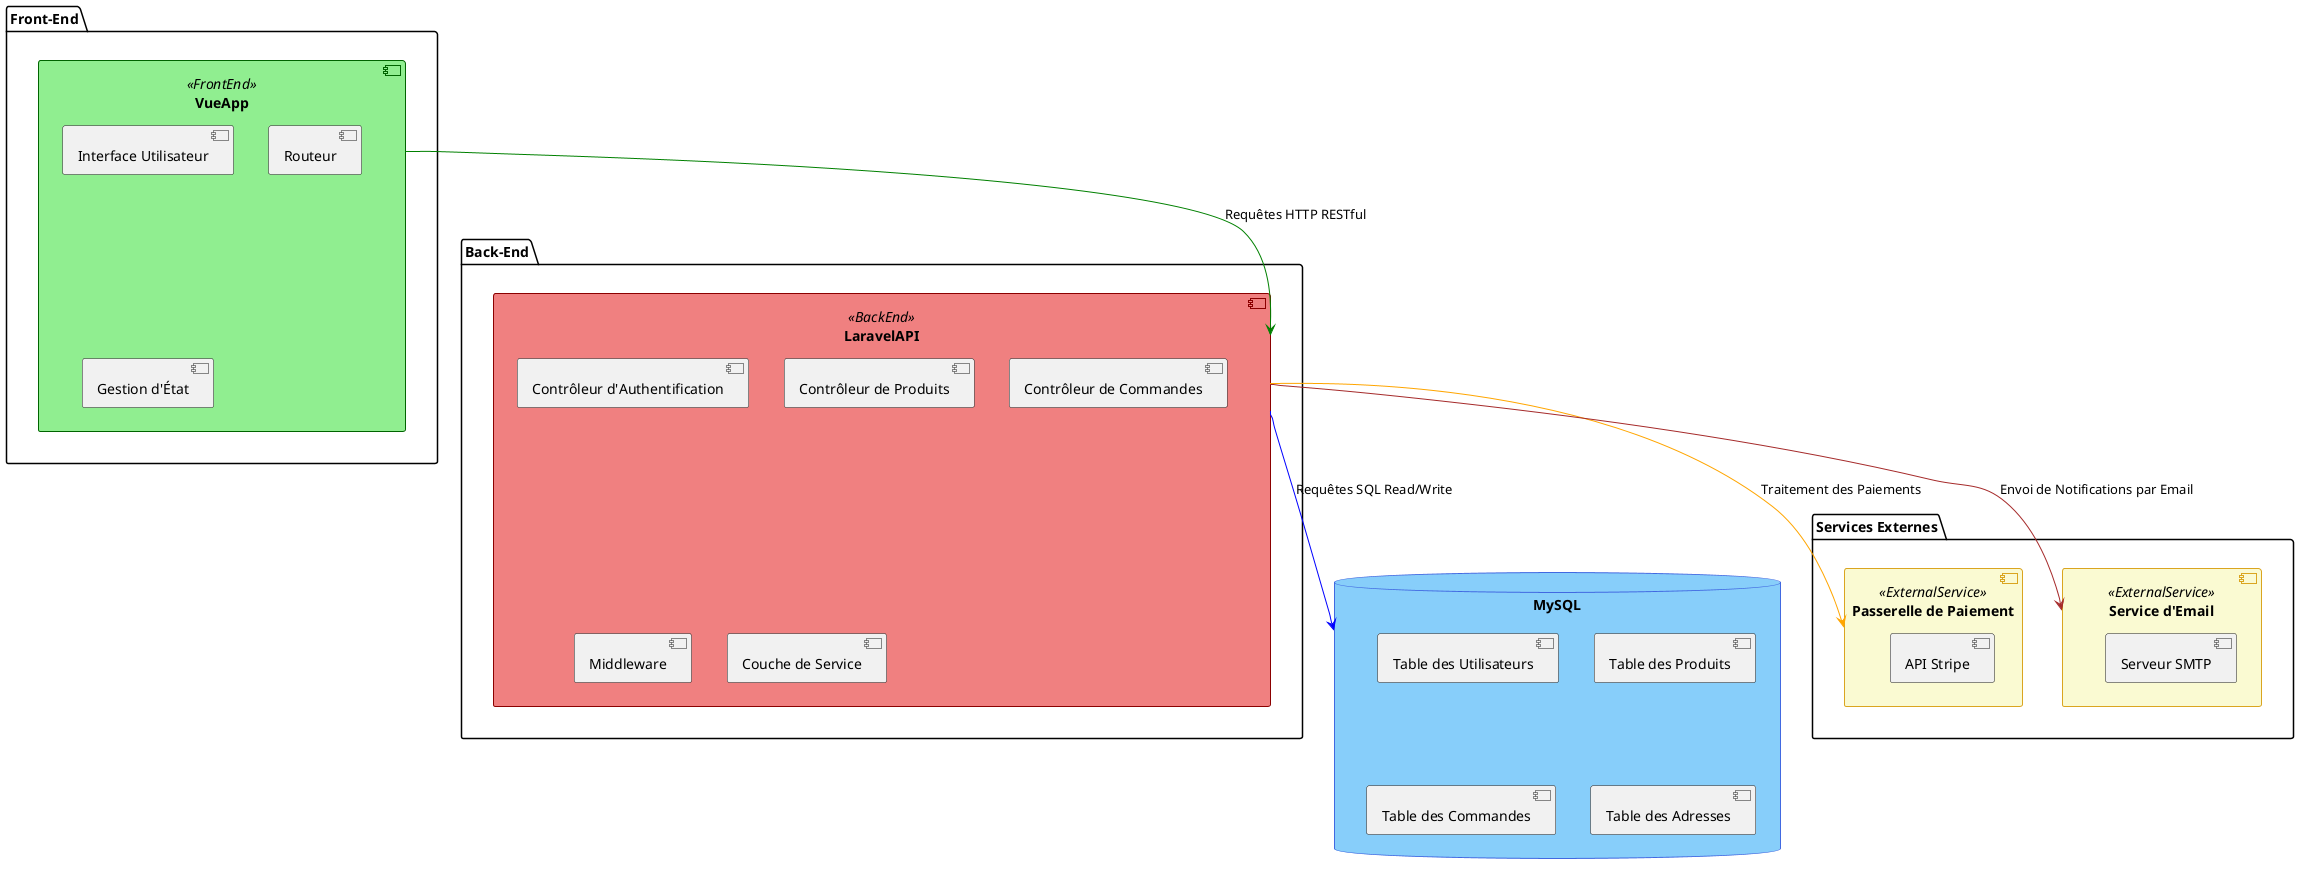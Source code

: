 @startuml

' Paramètres de style pour les composants du front-end
skinparam component {
    BackgroundColor<<FrontEnd>> LightGreen
    BorderColor<<FrontEnd>> DarkGreen
    FontColor<<FrontEnd>> Black
}

' Paramètres de style pour les composants du back-end
skinparam component {
    BackgroundColor<<BackEnd>> LightCoral
    BorderColor<<BackEnd>> DarkRed
    FontColor<<BackEnd>> Black
}

' Paramètres de style pour les bases de données
skinparam database {
    BackgroundColor LightSkyBlue
    BorderColor RoyalBlue
    FontColor Black
}

' Paramètres de style pour les services externes
skinparam component {
    BackgroundColor<<ExternalService>> LightGoldenRodYellow
    BorderColor<<ExternalService>> GoldenRod
    FontColor<<ExternalService>> Black
}

package "Front-End" {
    component VueApp <<FrontEnd>> {
        [Interface Utilisateur]
        [Routeur]
        [Gestion d'État]
    }
}

package "Back-End" {
    component LaravelAPI <<BackEnd>> {
        [Contrôleur d'Authentification]
        [Contrôleur de Produits]
        [Contrôleur de Commandes]
        [Middleware]
        [Couche de Service]
    }
}

database MySQL {
    [Table des Utilisateurs]
    [Table des Produits]
    [Table des Commandes]
    [Table des Adresses]
}

package "Services Externes" {
    component "Passerelle de Paiement" <<ExternalService>> {
        [API Stripe]
    }
    component "Service d'Email" <<ExternalService>> {
        [Serveur SMTP]
    }
}

' Connexions et interactions
VueApp -[#green]-> LaravelAPI : "Requêtes HTTP RESTful"
LaravelAPI -[#blue]-> MySQL : "Requêtes SQL Read/Write"
LaravelAPI -[#orange]-> "Passerelle de Paiement" : "Traitement des Paiements"
LaravelAPI -[#brown]-> "Service d'Email" : "Envoi de Notifications par Email"

@enduml
